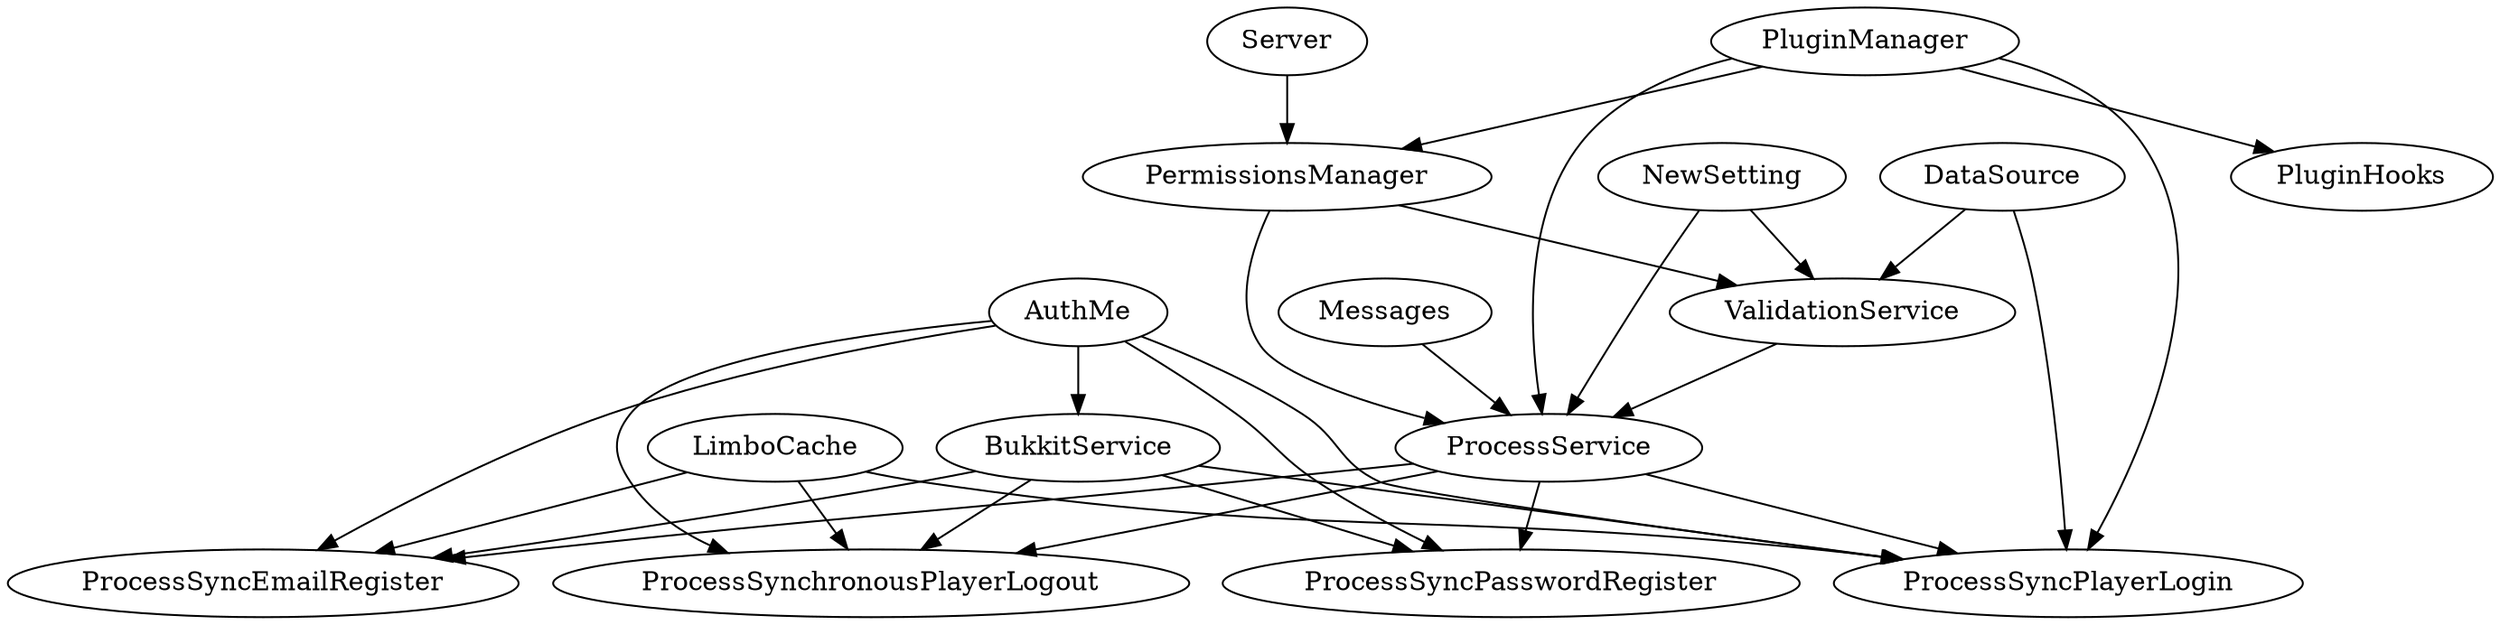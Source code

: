 digraph G {

	"ProcessService" -> "ProcessSyncEmailRegister";
	"LimboCache" -> "ProcessSyncEmailRegister";
	"BukkitService" -> "ProcessSyncEmailRegister";
	"AuthMe" -> "ProcessSyncEmailRegister";
	"AuthMe" -> "ProcessSyncPlayerLogin";
	"ProcessService" -> "ProcessSyncPlayerLogin";
	"LimboCache" -> "ProcessSyncPlayerLogin";
	"DataSource" -> "ProcessSyncPlayerLogin";
	"BukkitService" -> "ProcessSyncPlayerLogin";
	"PluginManager" -> "ProcessSyncPlayerLogin";
	"AuthMe" -> "ProcessSyncPasswordRegister";
	"ProcessService" -> "ProcessSyncPasswordRegister";
	"BukkitService" -> "ProcessSyncPasswordRegister";
	"AuthMe" -> "ProcessSynchronousPlayerLogout";
	"ProcessService" -> "ProcessSynchronousPlayerLogout";
	"LimboCache" -> "ProcessSynchronousPlayerLogout";
	"BukkitService" -> "ProcessSynchronousPlayerLogout";
	"AuthMe" -> "BukkitService";
	"NewSetting" -> "ValidationService";
	"DataSource" -> "ValidationService";
	"PermissionsManager" -> "ValidationService";
	"Server" -> "PermissionsManager";
	"PluginManager" -> "PermissionsManager";
	"PluginManager" -> "PluginHooks";
	"NewSetting" -> "ProcessService";
	"Messages" -> "ProcessService";
	"PluginManager" -> "ProcessService";
	"ValidationService" -> "ProcessService";
	"PermissionsManager" -> "ProcessService";
}